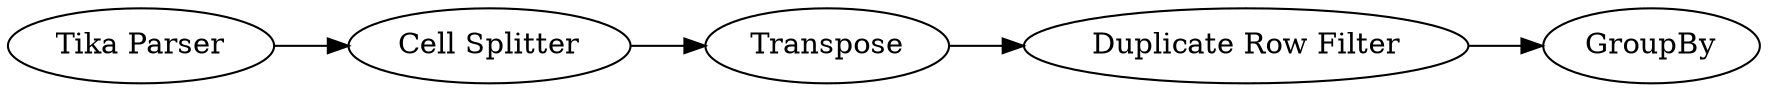 digraph {
	15 -> 14
	13 -> 15
	12 -> 13
	14 -> 16
	16 [label=GroupBy]
	13 [label="Cell Splitter"]
	15 [label=Transpose]
	14 [label="Duplicate Row Filter"]
	12 [label="Tika Parser"]
	rankdir=LR
}
